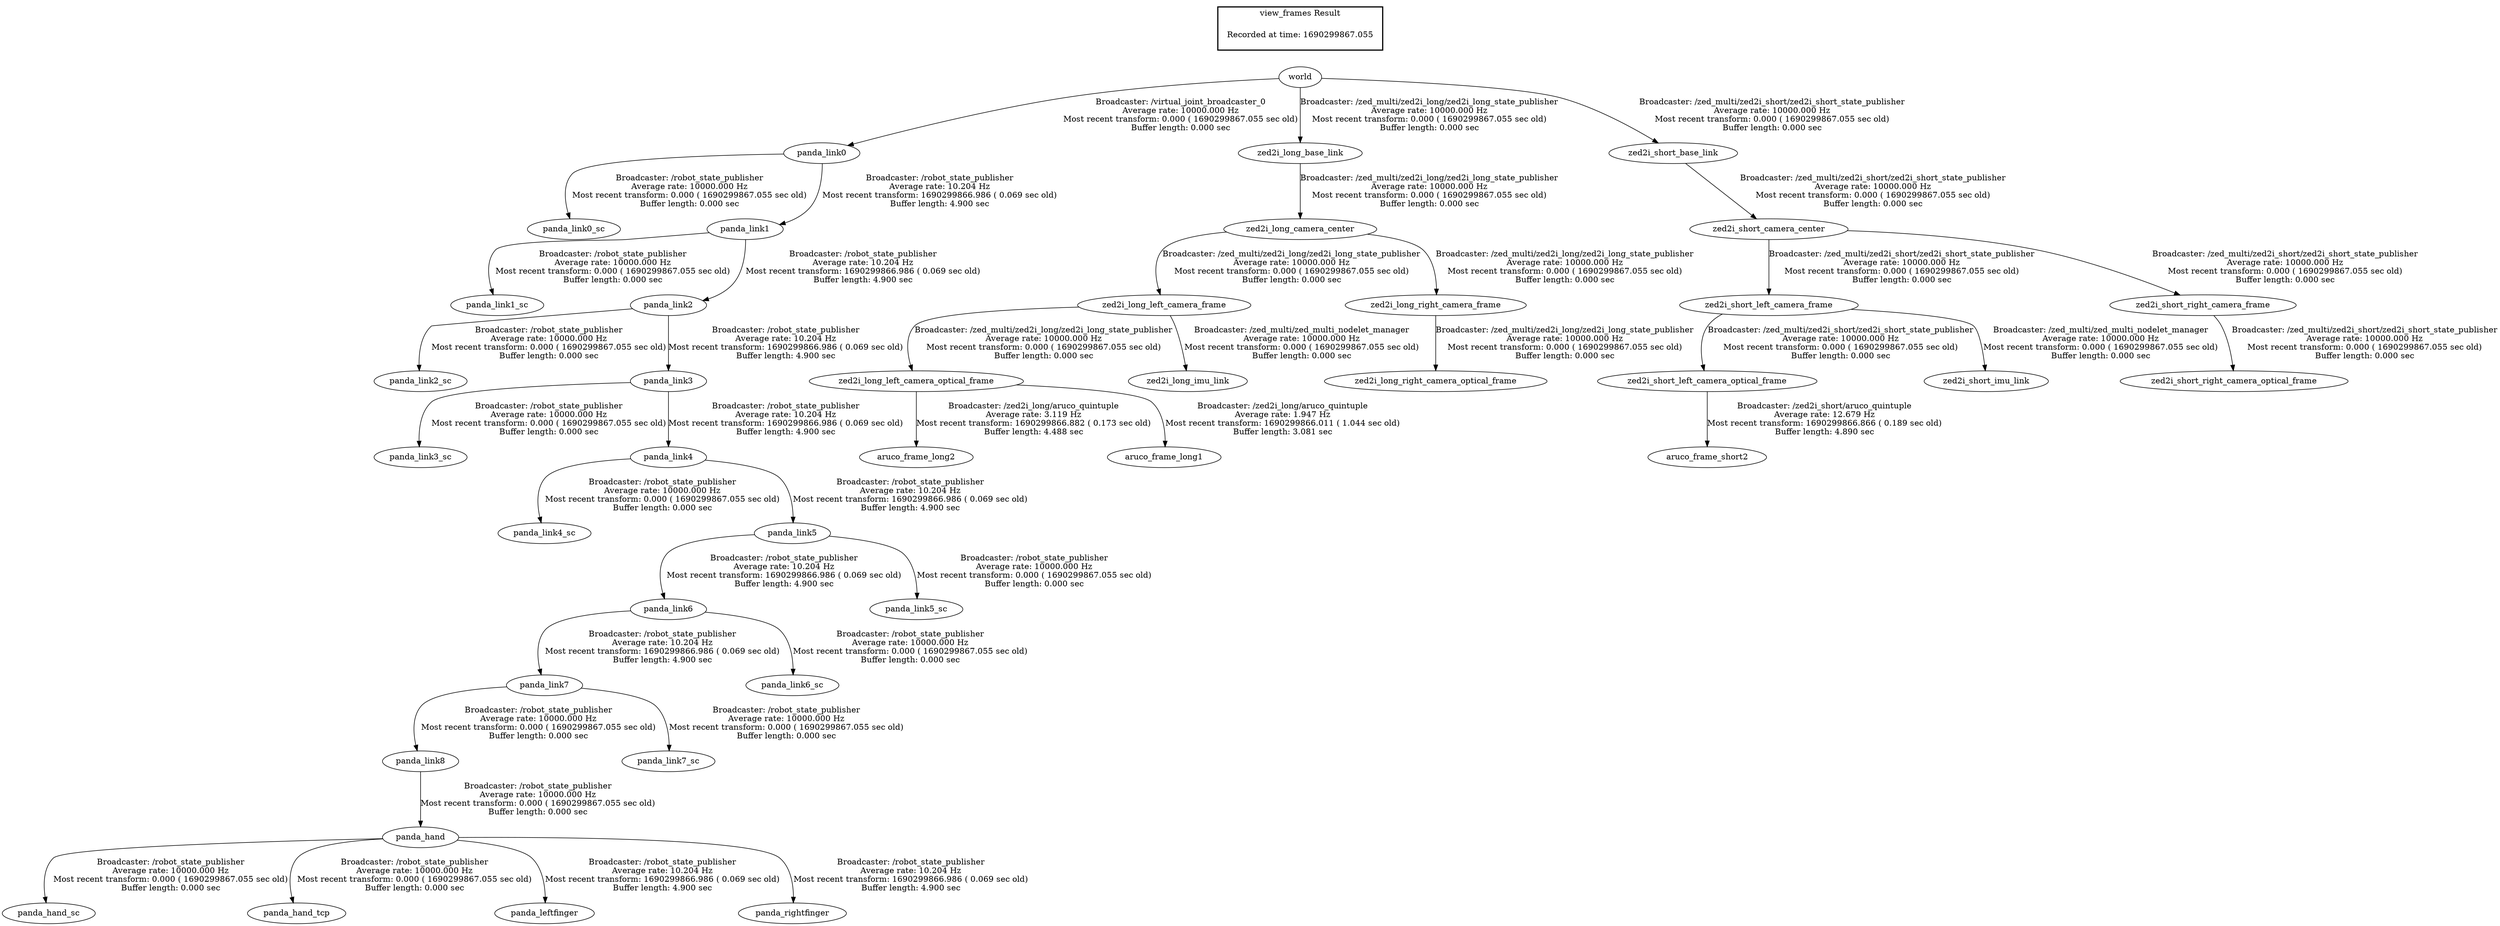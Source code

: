 digraph G {
"panda_link8" -> "panda_hand"[label="Broadcaster: /robot_state_publisher\nAverage rate: 10000.000 Hz\nMost recent transform: 0.000 ( 1690299867.055 sec old)\nBuffer length: 0.000 sec\n"];
"panda_link7" -> "panda_link8"[label="Broadcaster: /robot_state_publisher\nAverage rate: 10000.000 Hz\nMost recent transform: 0.000 ( 1690299867.055 sec old)\nBuffer length: 0.000 sec\n"];
"panda_hand" -> "panda_hand_sc"[label="Broadcaster: /robot_state_publisher\nAverage rate: 10000.000 Hz\nMost recent transform: 0.000 ( 1690299867.055 sec old)\nBuffer length: 0.000 sec\n"];
"panda_hand" -> "panda_hand_tcp"[label="Broadcaster: /robot_state_publisher\nAverage rate: 10000.000 Hz\nMost recent transform: 0.000 ( 1690299867.055 sec old)\nBuffer length: 0.000 sec\n"];
"panda_link6" -> "panda_link7"[label="Broadcaster: /robot_state_publisher\nAverage rate: 10.204 Hz\nMost recent transform: 1690299866.986 ( 0.069 sec old)\nBuffer length: 4.900 sec\n"];
"panda_link0" -> "panda_link0_sc"[label="Broadcaster: /robot_state_publisher\nAverage rate: 10000.000 Hz\nMost recent transform: 0.000 ( 1690299867.055 sec old)\nBuffer length: 0.000 sec\n"];
"world" -> "panda_link0"[label="Broadcaster: /virtual_joint_broadcaster_0\nAverage rate: 10000.000 Hz\nMost recent transform: 0.000 ( 1690299867.055 sec old)\nBuffer length: 0.000 sec\n"];
"panda_link1" -> "panda_link1_sc"[label="Broadcaster: /robot_state_publisher\nAverage rate: 10000.000 Hz\nMost recent transform: 0.000 ( 1690299867.055 sec old)\nBuffer length: 0.000 sec\n"];
"panda_link0" -> "panda_link1"[label="Broadcaster: /robot_state_publisher\nAverage rate: 10.204 Hz\nMost recent transform: 1690299866.986 ( 0.069 sec old)\nBuffer length: 4.900 sec\n"];
"panda_link2" -> "panda_link2_sc"[label="Broadcaster: /robot_state_publisher\nAverage rate: 10000.000 Hz\nMost recent transform: 0.000 ( 1690299867.055 sec old)\nBuffer length: 0.000 sec\n"];
"panda_link1" -> "panda_link2"[label="Broadcaster: /robot_state_publisher\nAverage rate: 10.204 Hz\nMost recent transform: 1690299866.986 ( 0.069 sec old)\nBuffer length: 4.900 sec\n"];
"panda_link3" -> "panda_link3_sc"[label="Broadcaster: /robot_state_publisher\nAverage rate: 10000.000 Hz\nMost recent transform: 0.000 ( 1690299867.055 sec old)\nBuffer length: 0.000 sec\n"];
"panda_link2" -> "panda_link3"[label="Broadcaster: /robot_state_publisher\nAverage rate: 10.204 Hz\nMost recent transform: 1690299866.986 ( 0.069 sec old)\nBuffer length: 4.900 sec\n"];
"panda_link4" -> "panda_link4_sc"[label="Broadcaster: /robot_state_publisher\nAverage rate: 10000.000 Hz\nMost recent transform: 0.000 ( 1690299867.055 sec old)\nBuffer length: 0.000 sec\n"];
"panda_link3" -> "panda_link4"[label="Broadcaster: /robot_state_publisher\nAverage rate: 10.204 Hz\nMost recent transform: 1690299866.986 ( 0.069 sec old)\nBuffer length: 4.900 sec\n"];
"panda_link5" -> "panda_link5_sc"[label="Broadcaster: /robot_state_publisher\nAverage rate: 10000.000 Hz\nMost recent transform: 0.000 ( 1690299867.055 sec old)\nBuffer length: 0.000 sec\n"];
"panda_link4" -> "panda_link5"[label="Broadcaster: /robot_state_publisher\nAverage rate: 10.204 Hz\nMost recent transform: 1690299866.986 ( 0.069 sec old)\nBuffer length: 4.900 sec\n"];
"panda_link6" -> "panda_link6_sc"[label="Broadcaster: /robot_state_publisher\nAverage rate: 10000.000 Hz\nMost recent transform: 0.000 ( 1690299867.055 sec old)\nBuffer length: 0.000 sec\n"];
"panda_link5" -> "panda_link6"[label="Broadcaster: /robot_state_publisher\nAverage rate: 10.204 Hz\nMost recent transform: 1690299866.986 ( 0.069 sec old)\nBuffer length: 4.900 sec\n"];
"panda_link7" -> "panda_link7_sc"[label="Broadcaster: /robot_state_publisher\nAverage rate: 10000.000 Hz\nMost recent transform: 0.000 ( 1690299867.055 sec old)\nBuffer length: 0.000 sec\n"];
"world" -> "zed2i_long_base_link"[label="Broadcaster: /zed_multi/zed2i_long/zed2i_long_state_publisher\nAverage rate: 10000.000 Hz\nMost recent transform: 0.000 ( 1690299867.055 sec old)\nBuffer length: 0.000 sec\n"];
"zed2i_long_base_link" -> "zed2i_long_camera_center"[label="Broadcaster: /zed_multi/zed2i_long/zed2i_long_state_publisher\nAverage rate: 10000.000 Hz\nMost recent transform: 0.000 ( 1690299867.055 sec old)\nBuffer length: 0.000 sec\n"];
"zed2i_long_camera_center" -> "zed2i_long_left_camera_frame"[label="Broadcaster: /zed_multi/zed2i_long/zed2i_long_state_publisher\nAverage rate: 10000.000 Hz\nMost recent transform: 0.000 ( 1690299867.055 sec old)\nBuffer length: 0.000 sec\n"];
"zed2i_long_left_camera_frame" -> "zed2i_long_left_camera_optical_frame"[label="Broadcaster: /zed_multi/zed2i_long/zed2i_long_state_publisher\nAverage rate: 10000.000 Hz\nMost recent transform: 0.000 ( 1690299867.055 sec old)\nBuffer length: 0.000 sec\n"];
"zed2i_long_camera_center" -> "zed2i_long_right_camera_frame"[label="Broadcaster: /zed_multi/zed2i_long/zed2i_long_state_publisher\nAverage rate: 10000.000 Hz\nMost recent transform: 0.000 ( 1690299867.055 sec old)\nBuffer length: 0.000 sec\n"];
"zed2i_long_right_camera_frame" -> "zed2i_long_right_camera_optical_frame"[label="Broadcaster: /zed_multi/zed2i_long/zed2i_long_state_publisher\nAverage rate: 10000.000 Hz\nMost recent transform: 0.000 ( 1690299867.055 sec old)\nBuffer length: 0.000 sec\n"];
"world" -> "zed2i_short_base_link"[label="Broadcaster: /zed_multi/zed2i_short/zed2i_short_state_publisher\nAverage rate: 10000.000 Hz\nMost recent transform: 0.000 ( 1690299867.055 sec old)\nBuffer length: 0.000 sec\n"];
"zed2i_short_base_link" -> "zed2i_short_camera_center"[label="Broadcaster: /zed_multi/zed2i_short/zed2i_short_state_publisher\nAverage rate: 10000.000 Hz\nMost recent transform: 0.000 ( 1690299867.055 sec old)\nBuffer length: 0.000 sec\n"];
"zed2i_short_camera_center" -> "zed2i_short_left_camera_frame"[label="Broadcaster: /zed_multi/zed2i_short/zed2i_short_state_publisher\nAverage rate: 10000.000 Hz\nMost recent transform: 0.000 ( 1690299867.055 sec old)\nBuffer length: 0.000 sec\n"];
"zed2i_short_left_camera_frame" -> "zed2i_short_left_camera_optical_frame"[label="Broadcaster: /zed_multi/zed2i_short/zed2i_short_state_publisher\nAverage rate: 10000.000 Hz\nMost recent transform: 0.000 ( 1690299867.055 sec old)\nBuffer length: 0.000 sec\n"];
"zed2i_short_camera_center" -> "zed2i_short_right_camera_frame"[label="Broadcaster: /zed_multi/zed2i_short/zed2i_short_state_publisher\nAverage rate: 10000.000 Hz\nMost recent transform: 0.000 ( 1690299867.055 sec old)\nBuffer length: 0.000 sec\n"];
"zed2i_short_right_camera_frame" -> "zed2i_short_right_camera_optical_frame"[label="Broadcaster: /zed_multi/zed2i_short/zed2i_short_state_publisher\nAverage rate: 10000.000 Hz\nMost recent transform: 0.000 ( 1690299867.055 sec old)\nBuffer length: 0.000 sec\n"];
"zed2i_long_left_camera_frame" -> "zed2i_long_imu_link"[label="Broadcaster: /zed_multi/zed_multi_nodelet_manager\nAverage rate: 10000.000 Hz\nMost recent transform: 0.000 ( 1690299867.055 sec old)\nBuffer length: 0.000 sec\n"];
"zed2i_short_left_camera_frame" -> "zed2i_short_imu_link"[label="Broadcaster: /zed_multi/zed_multi_nodelet_manager\nAverage rate: 10000.000 Hz\nMost recent transform: 0.000 ( 1690299867.055 sec old)\nBuffer length: 0.000 sec\n"];
"zed2i_short_left_camera_optical_frame" -> "aruco_frame_short2"[label="Broadcaster: /zed2i_short/aruco_quintuple\nAverage rate: 12.679 Hz\nMost recent transform: 1690299866.866 ( 0.189 sec old)\nBuffer length: 4.890 sec\n"];
"panda_hand" -> "panda_leftfinger"[label="Broadcaster: /robot_state_publisher\nAverage rate: 10.204 Hz\nMost recent transform: 1690299866.986 ( 0.069 sec old)\nBuffer length: 4.900 sec\n"];
"panda_hand" -> "panda_rightfinger"[label="Broadcaster: /robot_state_publisher\nAverage rate: 10.204 Hz\nMost recent transform: 1690299866.986 ( 0.069 sec old)\nBuffer length: 4.900 sec\n"];
"zed2i_long_left_camera_optical_frame" -> "aruco_frame_long2"[label="Broadcaster: /zed2i_long/aruco_quintuple\nAverage rate: 3.119 Hz\nMost recent transform: 1690299866.882 ( 0.173 sec old)\nBuffer length: 4.488 sec\n"];
"zed2i_long_left_camera_optical_frame" -> "aruco_frame_long1"[label="Broadcaster: /zed2i_long/aruco_quintuple\nAverage rate: 1.947 Hz\nMost recent transform: 1690299866.011 ( 1.044 sec old)\nBuffer length: 3.081 sec\n"];
edge [style=invis];
 subgraph cluster_legend { style=bold; color=black; label ="view_frames Result";
"Recorded at time: 1690299867.055"[ shape=plaintext ] ;
 }->"world";
}